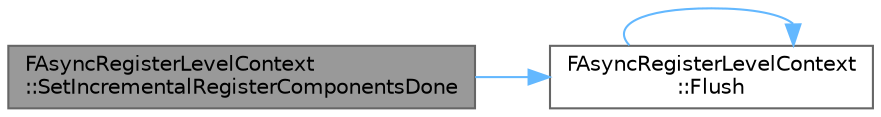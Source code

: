 digraph "FAsyncRegisterLevelContext::SetIncrementalRegisterComponentsDone"
{
 // INTERACTIVE_SVG=YES
 // LATEX_PDF_SIZE
  bgcolor="transparent";
  edge [fontname=Helvetica,fontsize=10,labelfontname=Helvetica,labelfontsize=10];
  node [fontname=Helvetica,fontsize=10,shape=box,height=0.2,width=0.4];
  rankdir="LR";
  Node1 [id="Node000001",label="FAsyncRegisterLevelContext\l::SetIncrementalRegisterComponentsDone",height=0.2,width=0.4,color="gray40", fillcolor="grey60", style="filled", fontcolor="black",tooltip=" "];
  Node1 -> Node2 [id="edge1_Node000001_Node000002",color="steelblue1",style="solid",tooltip=" "];
  Node2 [id="Node000002",label="FAsyncRegisterLevelContext\l::Flush",height=0.2,width=0.4,color="grey40", fillcolor="white", style="filled",URL="$d8/dcb/structFAsyncRegisterLevelContext.html#adcb961b1f0b69d671c92c68577befa37",tooltip=" "];
  Node2 -> Node2 [id="edge2_Node000002_Node000002",color="steelblue1",style="solid",tooltip=" "];
}
